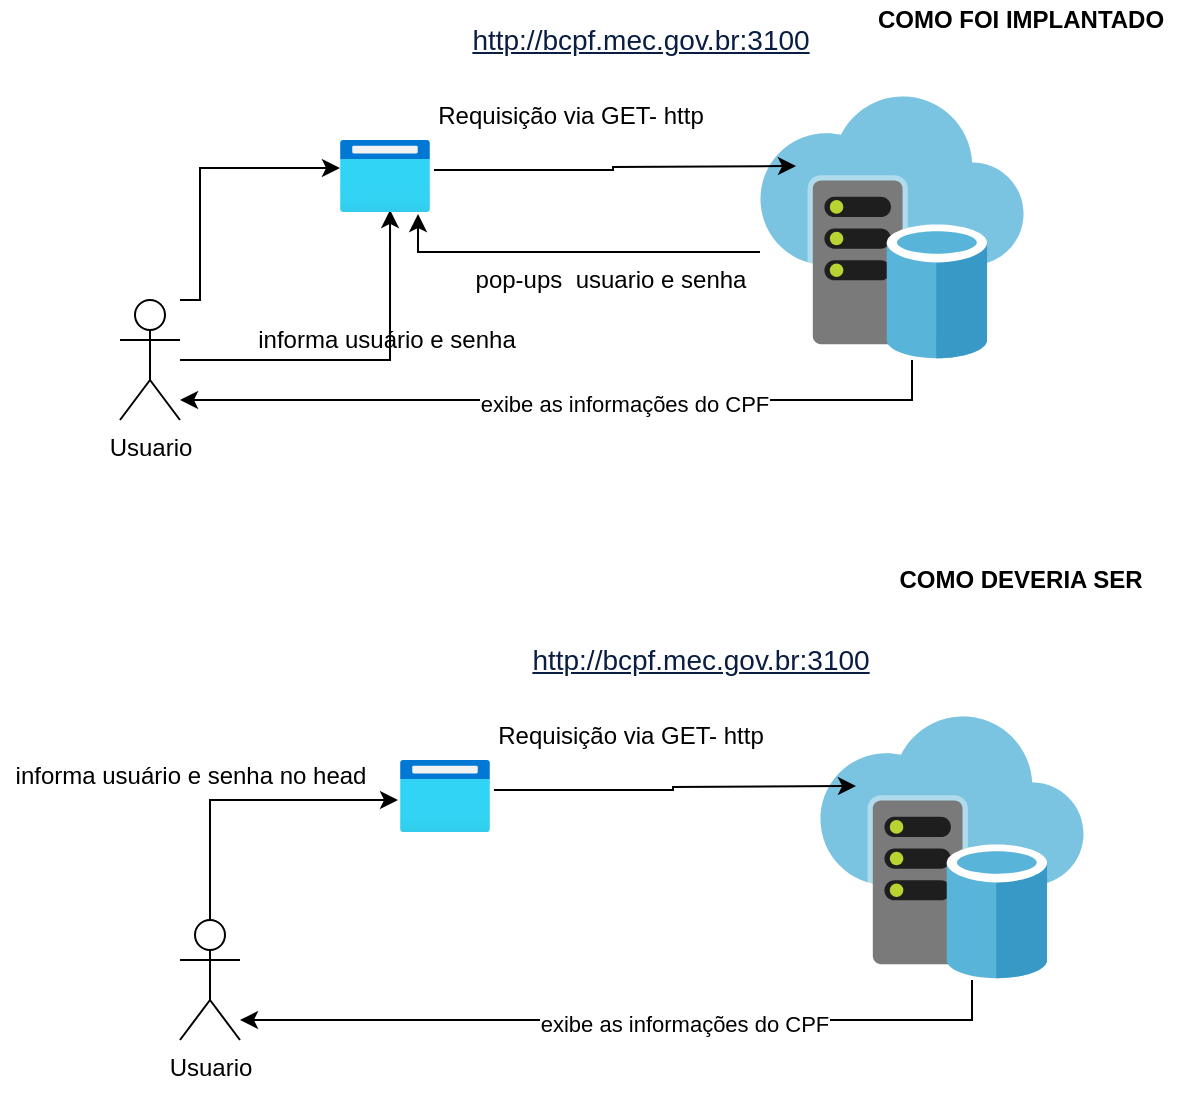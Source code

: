<mxfile version="14.6.0" type="github">
  <diagram id="YbJ3gdxs-N2uprx0W4Lc" name="Page-1">
    <mxGraphModel dx="1422" dy="705" grid="1" gridSize="10" guides="1" tooltips="1" connect="1" arrows="1" fold="1" page="1" pageScale="1" pageWidth="827" pageHeight="1169" math="0" shadow="0">
      <root>
        <mxCell id="0" />
        <mxCell id="1" parent="0" />
        <mxCell id="6J_N8UA7ibtdLKnviK2s-3" style="edgeStyle=orthogonalEdgeStyle;rounded=0;orthogonalLoop=1;jettySize=auto;html=1;" parent="1" source="6J_N8UA7ibtdLKnviK2s-1" edge="1">
          <mxGeometry relative="1" as="geometry">
            <mxPoint x="190" y="104" as="targetPoint" />
            <Array as="points">
              <mxPoint x="120" y="170" />
              <mxPoint x="120" y="104" />
            </Array>
          </mxGeometry>
        </mxCell>
        <mxCell id="HhiBspYBWjd61URxNpkf-4" style="edgeStyle=orthogonalEdgeStyle;rounded=0;orthogonalLoop=1;jettySize=auto;html=1;entryX=0.556;entryY=0.972;entryDx=0;entryDy=0;entryPerimeter=0;" edge="1" parent="1" source="6J_N8UA7ibtdLKnviK2s-1" target="HhiBspYBWjd61URxNpkf-1">
          <mxGeometry relative="1" as="geometry" />
        </mxCell>
        <mxCell id="6J_N8UA7ibtdLKnviK2s-1" value="Usuario&lt;br&gt;&lt;br&gt;" style="shape=umlActor;verticalLabelPosition=bottom;verticalAlign=top;html=1;" parent="1" vertex="1">
          <mxGeometry x="80" y="170" width="30" height="60" as="geometry" />
        </mxCell>
        <mxCell id="6J_N8UA7ibtdLKnviK2s-4" value="Requisição via GET- http&lt;br&gt;" style="text;html=1;align=center;verticalAlign=middle;resizable=0;points=[];autosize=1;strokeColor=none;" parent="1" vertex="1">
          <mxGeometry x="230" y="68" width="150" height="20" as="geometry" />
        </mxCell>
        <mxCell id="6J_N8UA7ibtdLKnviK2s-7" style="edgeStyle=orthogonalEdgeStyle;rounded=0;orthogonalLoop=1;jettySize=auto;html=1;" parent="1" source="6J_N8UA7ibtdLKnviK2s-6" target="6J_N8UA7ibtdLKnviK2s-1" edge="1">
          <mxGeometry relative="1" as="geometry">
            <Array as="points">
              <mxPoint x="476" y="220" />
            </Array>
          </mxGeometry>
        </mxCell>
        <mxCell id="6J_N8UA7ibtdLKnviK2s-9" value="exibe as informações do CPF&lt;br&gt;" style="edgeLabel;html=1;align=center;verticalAlign=middle;resizable=0;points=[];" parent="6J_N8UA7ibtdLKnviK2s-7" vertex="1" connectable="0">
          <mxGeometry x="-0.149" y="2" relative="1" as="geometry">
            <mxPoint as="offset" />
          </mxGeometry>
        </mxCell>
        <mxCell id="HhiBspYBWjd61URxNpkf-3" style="edgeStyle=orthogonalEdgeStyle;rounded=0;orthogonalLoop=1;jettySize=auto;html=1;entryX=0.867;entryY=1.028;entryDx=0;entryDy=0;entryPerimeter=0;" edge="1" parent="1" source="6J_N8UA7ibtdLKnviK2s-6" target="HhiBspYBWjd61URxNpkf-1">
          <mxGeometry relative="1" as="geometry">
            <Array as="points">
              <mxPoint x="229" y="146" />
            </Array>
          </mxGeometry>
        </mxCell>
        <mxCell id="6J_N8UA7ibtdLKnviK2s-6" value="" style="aspect=fixed;html=1;points=[];align=center;image;fontSize=12;image=img/lib/mscae/Virtual_Datacenter.svg;" parent="1" vertex="1">
          <mxGeometry x="400" y="68" width="132" height="132" as="geometry" />
        </mxCell>
        <mxCell id="6J_N8UA7ibtdLKnviK2s-15" style="edgeStyle=orthogonalEdgeStyle;rounded=0;orthogonalLoop=1;jettySize=auto;html=1;exitX=1.044;exitY=0.417;exitDx=0;exitDy=0;exitPerimeter=0;" parent="1" source="HhiBspYBWjd61URxNpkf-1" edge="1">
          <mxGeometry relative="1" as="geometry">
            <mxPoint x="218" y="104" as="sourcePoint" />
            <mxPoint x="418" y="103" as="targetPoint" />
          </mxGeometry>
        </mxCell>
        <mxCell id="6J_N8UA7ibtdLKnviK2s-16" value="&lt;a href=&quot;http://bcpf.mec.gov.br:3100/api/v1/pessoaFisica/CPF&quot; target=&quot;_blank&quot; style=&quot;background-color: rgb(255 , 255 , 255) ; color: rgb(9 , 30 , 66) ; outline: 0px ; font-family: , &amp;#34;blinkmacsystemfont&amp;#34; , &amp;#34;segoe ui&amp;#34; , &amp;#34;roboto&amp;#34; , &amp;#34;noto sans&amp;#34; , &amp;#34;ubuntu&amp;#34; , &amp;#34;droid sans&amp;#34; , &amp;#34;helvetica neue&amp;#34; , sans-serif ; font-size: 14px&quot;&gt;http://bcpf.mec.gov.br:3100&lt;/a&gt;" style="text;html=1;align=center;verticalAlign=middle;resizable=0;points=[];autosize=1;strokeColor=none;" parent="1" vertex="1">
          <mxGeometry x="250" y="30" width="180" height="20" as="geometry" />
        </mxCell>
        <mxCell id="6J_N8UA7ibtdLKnviK2s-18" value="pop-ups&amp;nbsp; usuario e senha" style="text;html=1;align=center;verticalAlign=middle;resizable=0;points=[];autosize=1;strokeColor=none;" parent="1" vertex="1">
          <mxGeometry x="250" y="150" width="150" height="20" as="geometry" />
        </mxCell>
        <mxCell id="HhiBspYBWjd61URxNpkf-1" value="" style="aspect=fixed;html=1;points=[];align=center;image;fontSize=12;image=img/lib/azure2/general/Browser.svg;" vertex="1" parent="1">
          <mxGeometry x="190" y="90" width="45" height="36" as="geometry" />
        </mxCell>
        <mxCell id="HhiBspYBWjd61URxNpkf-5" value="informa usuário e senha" style="text;html=1;align=center;verticalAlign=middle;resizable=0;points=[];autosize=1;strokeColor=none;" vertex="1" parent="1">
          <mxGeometry x="142.5" y="180" width="140" height="20" as="geometry" />
        </mxCell>
        <mxCell id="HhiBspYBWjd61URxNpkf-7" style="edgeStyle=orthogonalEdgeStyle;rounded=0;orthogonalLoop=1;jettySize=auto;html=1;entryX=-0.022;entryY=0.556;entryDx=0;entryDy=0;entryPerimeter=0;" edge="1" parent="1" source="HhiBspYBWjd61URxNpkf-8" target="HhiBspYBWjd61URxNpkf-17">
          <mxGeometry relative="1" as="geometry">
            <Array as="points">
              <mxPoint x="125" y="420" />
            </Array>
          </mxGeometry>
        </mxCell>
        <mxCell id="HhiBspYBWjd61URxNpkf-8" value="Usuario&lt;br&gt;&lt;br&gt;" style="shape=umlActor;verticalLabelPosition=bottom;verticalAlign=top;html=1;" vertex="1" parent="1">
          <mxGeometry x="110" y="480" width="30" height="60" as="geometry" />
        </mxCell>
        <mxCell id="HhiBspYBWjd61URxNpkf-9" value="Requisição via GET- http&lt;br&gt;" style="text;html=1;align=center;verticalAlign=middle;resizable=0;points=[];autosize=1;strokeColor=none;" vertex="1" parent="1">
          <mxGeometry x="260" y="378" width="150" height="20" as="geometry" />
        </mxCell>
        <mxCell id="HhiBspYBWjd61URxNpkf-10" style="edgeStyle=orthogonalEdgeStyle;rounded=0;orthogonalLoop=1;jettySize=auto;html=1;" edge="1" parent="1" source="HhiBspYBWjd61URxNpkf-13" target="HhiBspYBWjd61URxNpkf-8">
          <mxGeometry relative="1" as="geometry">
            <Array as="points">
              <mxPoint x="506" y="530" />
            </Array>
          </mxGeometry>
        </mxCell>
        <mxCell id="HhiBspYBWjd61URxNpkf-11" value="exibe as informações do CPF&lt;br&gt;" style="edgeLabel;html=1;align=center;verticalAlign=middle;resizable=0;points=[];" vertex="1" connectable="0" parent="HhiBspYBWjd61URxNpkf-10">
          <mxGeometry x="-0.149" y="2" relative="1" as="geometry">
            <mxPoint as="offset" />
          </mxGeometry>
        </mxCell>
        <mxCell id="HhiBspYBWjd61URxNpkf-13" value="" style="aspect=fixed;html=1;points=[];align=center;image;fontSize=12;image=img/lib/mscae/Virtual_Datacenter.svg;" vertex="1" parent="1">
          <mxGeometry x="430" y="378" width="132" height="132" as="geometry" />
        </mxCell>
        <mxCell id="HhiBspYBWjd61URxNpkf-14" style="edgeStyle=orthogonalEdgeStyle;rounded=0;orthogonalLoop=1;jettySize=auto;html=1;exitX=1.044;exitY=0.417;exitDx=0;exitDy=0;exitPerimeter=0;" edge="1" parent="1" source="HhiBspYBWjd61URxNpkf-17">
          <mxGeometry relative="1" as="geometry">
            <mxPoint x="248" y="414" as="sourcePoint" />
            <mxPoint x="448" y="413" as="targetPoint" />
          </mxGeometry>
        </mxCell>
        <mxCell id="HhiBspYBWjd61URxNpkf-15" value="&lt;a href=&quot;http://bcpf.mec.gov.br:3100/api/v1/pessoaFisica/CPF&quot; target=&quot;_blank&quot; style=&quot;background-color: rgb(255 , 255 , 255) ; color: rgb(9 , 30 , 66) ; outline: 0px ; font-family: , &amp;quot;blinkmacsystemfont&amp;quot; , &amp;quot;segoe ui&amp;quot; , &amp;quot;roboto&amp;quot; , &amp;quot;noto sans&amp;quot; , &amp;quot;ubuntu&amp;quot; , &amp;quot;droid sans&amp;quot; , &amp;quot;helvetica neue&amp;quot; , sans-serif ; font-size: 14px&quot;&gt;http://bcpf.mec.gov.br:3100&lt;/a&gt;" style="text;html=1;align=center;verticalAlign=middle;resizable=0;points=[];autosize=1;strokeColor=none;" vertex="1" parent="1">
          <mxGeometry x="280" y="340" width="180" height="20" as="geometry" />
        </mxCell>
        <mxCell id="HhiBspYBWjd61URxNpkf-17" value="" style="aspect=fixed;html=1;points=[];align=center;image;fontSize=12;image=img/lib/azure2/general/Browser.svg;" vertex="1" parent="1">
          <mxGeometry x="220" y="400" width="45" height="36" as="geometry" />
        </mxCell>
        <mxCell id="HhiBspYBWjd61URxNpkf-18" value="informa usuário e senha no head" style="text;html=1;align=center;verticalAlign=middle;resizable=0;points=[];autosize=1;strokeColor=none;" vertex="1" parent="1">
          <mxGeometry x="20" y="398" width="190" height="20" as="geometry" />
        </mxCell>
        <mxCell id="HhiBspYBWjd61URxNpkf-19" value="COMO DEVERIA SER" style="text;html=1;align=center;verticalAlign=middle;resizable=0;points=[];autosize=1;strokeColor=none;fontStyle=1" vertex="1" parent="1">
          <mxGeometry x="460" y="300" width="140" height="20" as="geometry" />
        </mxCell>
        <mxCell id="HhiBspYBWjd61URxNpkf-21" value="COMO FOI IMPLANTADO" style="text;html=1;align=center;verticalAlign=middle;resizable=0;points=[];autosize=1;strokeColor=none;fontStyle=1" vertex="1" parent="1">
          <mxGeometry x="450" y="20" width="160" height="20" as="geometry" />
        </mxCell>
      </root>
    </mxGraphModel>
  </diagram>
</mxfile>

